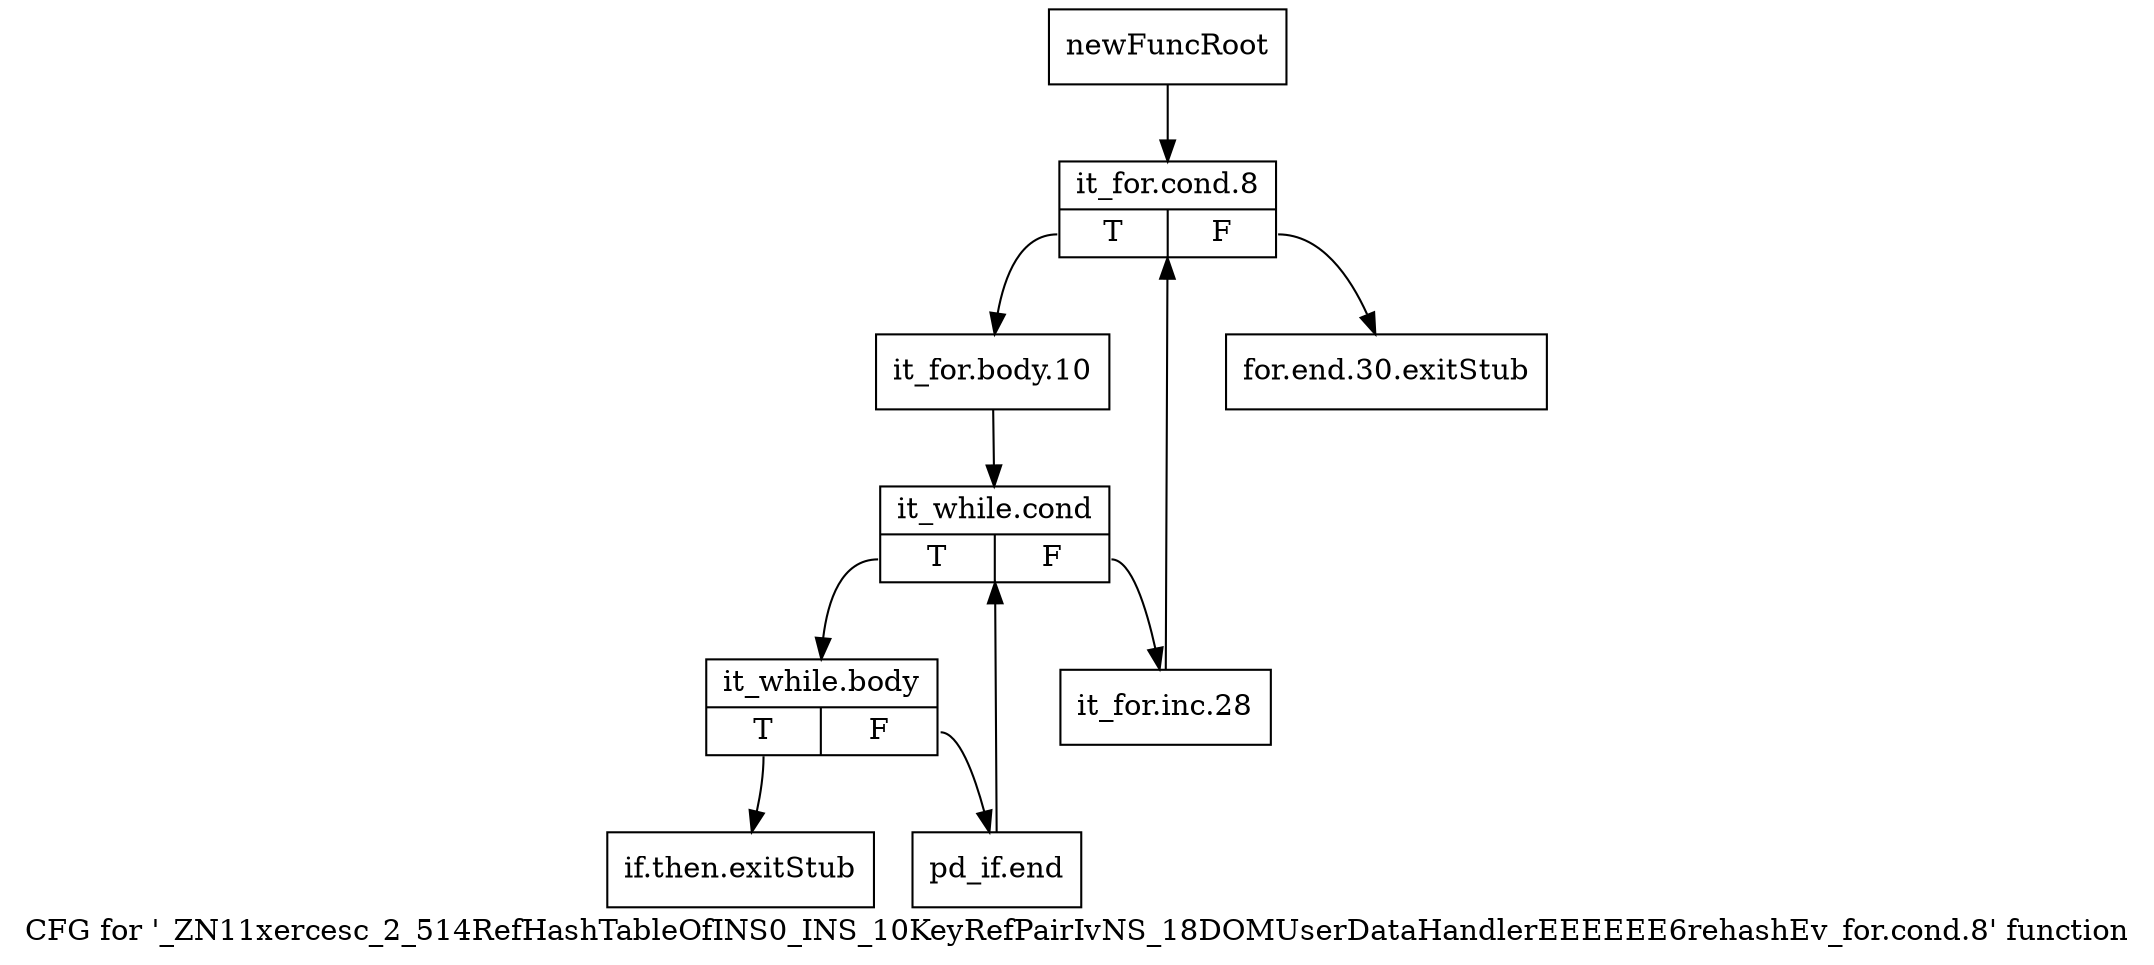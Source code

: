 digraph "CFG for '_ZN11xercesc_2_514RefHashTableOfINS0_INS_10KeyRefPairIvNS_18DOMUserDataHandlerEEEEEE6rehashEv_for.cond.8' function" {
	label="CFG for '_ZN11xercesc_2_514RefHashTableOfINS0_INS_10KeyRefPairIvNS_18DOMUserDataHandlerEEEEEE6rehashEv_for.cond.8' function";

	Node0x9772b40 [shape=record,label="{newFuncRoot}"];
	Node0x9772b40 -> Node0x9772c30;
	Node0x9772b90 [shape=record,label="{for.end.30.exitStub}"];
	Node0x9772be0 [shape=record,label="{if.then.exitStub}"];
	Node0x9772c30 [shape=record,label="{it_for.cond.8|{<s0>T|<s1>F}}"];
	Node0x9772c30:s0 -> Node0x9772c80;
	Node0x9772c30:s1 -> Node0x9772b90;
	Node0x9772c80 [shape=record,label="{it_for.body.10}"];
	Node0x9772c80 -> Node0x9772cd0;
	Node0x9772cd0 [shape=record,label="{it_while.cond|{<s0>T|<s1>F}}"];
	Node0x9772cd0:s0 -> Node0x9772d70;
	Node0x9772cd0:s1 -> Node0x9772d20;
	Node0x9772d20 [shape=record,label="{it_for.inc.28}"];
	Node0x9772d20 -> Node0x9772c30;
	Node0x9772d70 [shape=record,label="{it_while.body|{<s0>T|<s1>F}}"];
	Node0x9772d70:s0 -> Node0x9772be0;
	Node0x9772d70:s1 -> Node0x9772dc0;
	Node0x9772dc0 [shape=record,label="{pd_if.end}"];
	Node0x9772dc0 -> Node0x9772cd0;
}
